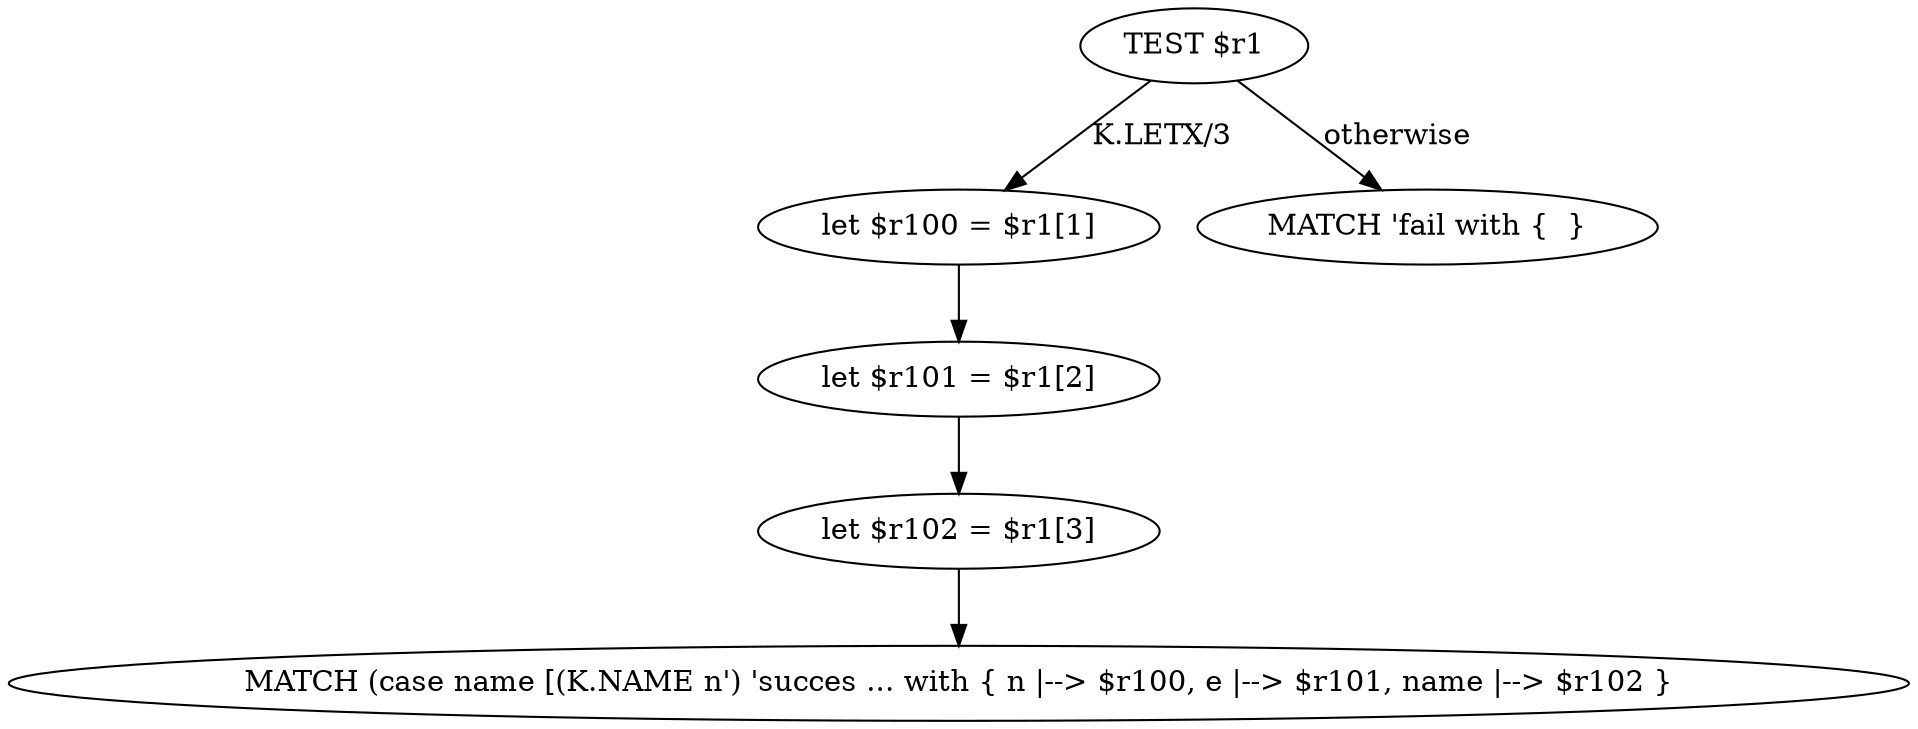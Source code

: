 digraph {
  N0 [label="TEST $r1"]
  N1 [label="let $r100 = $r1[1]"]
  N2 [label="let $r101 = $r1[2]"]
  N3 [label="let $r102 = $r1[3]"]
  N4 [label="MATCH (case name [(K.NAME n') 'succes ... with { n |--> $r100, e |--> $r101, name |--> $r102 }"]
  N3 -> N4 
  N2 -> N3 
  N1 -> N2 
  N0 -> N1 [label="K.LETX/3"]
  N5 [label="MATCH 'fail with {  }"]
  N0 -> N5 [label="otherwise"]
}
